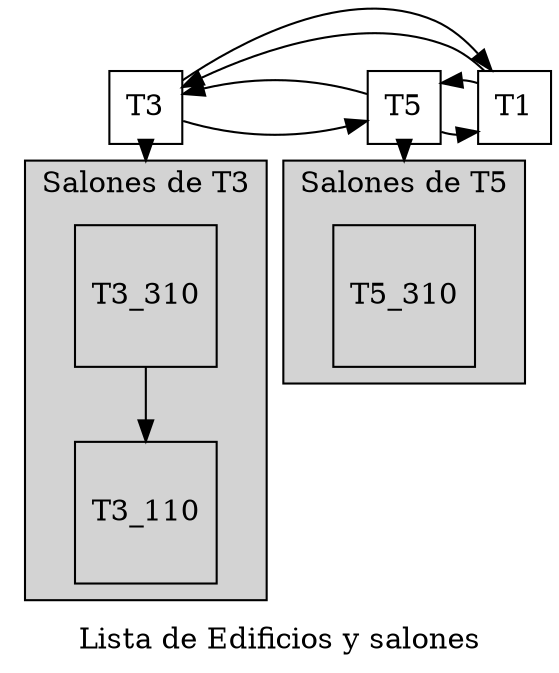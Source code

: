 digraph G{
graph [compound=true];
style=filled;
label = " Lista de Edificios y salones ";
subgraph Lista { node [shape = square,height=.1]; label="Lista doble circular"; 
T3->T5 [constraint=false]; 
T5->T3 [constraint=false]; 
subgraph cluster_0{node [height=.1]; rankdir=LR; label="Salones de T3";  
T3_310->T3_110; 
T3_110; 
 } 
T3->T3_310[ltail=T3 lhead = cluster_0]; 
T5->T1 [constraint=false]; 
T1->T5 [constraint=false]; 
subgraph cluster_1{node [height=.1]; rankdir=LR; label="Salones de T5";  
T5_310; 
 } 
T5->T5_310[ltail=T5 lhead = cluster_1]; 
T1->T3 [constraint=false]; 
T3->T1 [constraint=false]; 
subgraph cluster_2{node [height=.1]; rankdir=LR; label="Salones de T1";  
 } 
}}